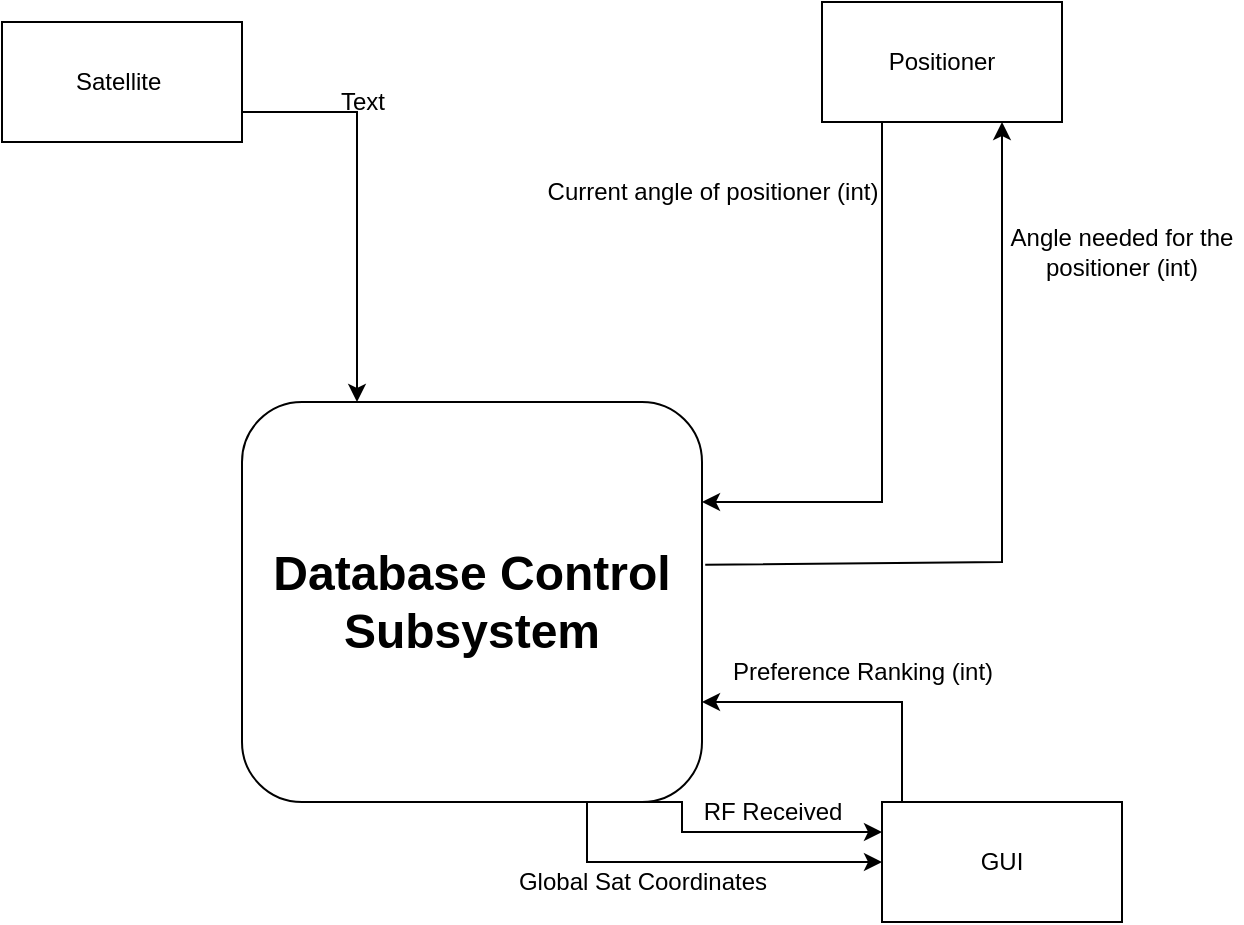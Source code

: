 <mxfile version="20.4.0" type="github">
  <diagram id="DgRbki_v6S4bZdSkkreO" name="Page-1">
    <mxGraphModel dx="600" dy="679" grid="1" gridSize="10" guides="1" tooltips="1" connect="1" arrows="1" fold="1" page="1" pageScale="1" pageWidth="850" pageHeight="1100" math="0" shadow="0">
      <root>
        <mxCell id="0" />
        <mxCell id="1" parent="0" />
        <mxCell id="mu_PKLuF-hdTC0U7xH1n-13" style="edgeStyle=orthogonalEdgeStyle;rounded=0;orthogonalLoop=1;jettySize=auto;html=1;exitX=0.75;exitY=1;exitDx=0;exitDy=0;entryX=0;entryY=0.5;entryDx=0;entryDy=0;" parent="1" source="mu_PKLuF-hdTC0U7xH1n-1" target="mu_PKLuF-hdTC0U7xH1n-8" edge="1">
          <mxGeometry relative="1" as="geometry" />
        </mxCell>
        <mxCell id="mu_PKLuF-hdTC0U7xH1n-15" style="edgeStyle=orthogonalEdgeStyle;rounded=0;orthogonalLoop=1;jettySize=auto;html=1;exitX=0.5;exitY=1;exitDx=0;exitDy=0;entryX=0;entryY=0.25;entryDx=0;entryDy=0;" parent="1" source="mu_PKLuF-hdTC0U7xH1n-1" target="mu_PKLuF-hdTC0U7xH1n-8" edge="1">
          <mxGeometry relative="1" as="geometry">
            <Array as="points">
              <mxPoint x="570" y="480" />
              <mxPoint x="570" y="495" />
            </Array>
          </mxGeometry>
        </mxCell>
        <mxCell id="mu_PKLuF-hdTC0U7xH1n-1" value="&lt;h1&gt;Database Control Subsystem&lt;/h1&gt;" style="rounded=1;whiteSpace=wrap;html=1;" parent="1" vertex="1">
          <mxGeometry x="350" y="280" width="230" height="200" as="geometry" />
        </mxCell>
        <mxCell id="mu_PKLuF-hdTC0U7xH1n-3" style="edgeStyle=orthogonalEdgeStyle;rounded=0;orthogonalLoop=1;jettySize=auto;html=1;exitX=0.25;exitY=1;exitDx=0;exitDy=0;entryX=1;entryY=0.25;entryDx=0;entryDy=0;" parent="1" source="mu_PKLuF-hdTC0U7xH1n-2" target="mu_PKLuF-hdTC0U7xH1n-1" edge="1">
          <mxGeometry relative="1" as="geometry">
            <mxPoint x="350" y="120" as="targetPoint" />
          </mxGeometry>
        </mxCell>
        <mxCell id="mu_PKLuF-hdTC0U7xH1n-2" value="Positioner" style="rounded=0;whiteSpace=wrap;html=1;" parent="1" vertex="1">
          <mxGeometry x="640" y="80" width="120" height="60" as="geometry" />
        </mxCell>
        <mxCell id="mu_PKLuF-hdTC0U7xH1n-4" value="Current angle of positioner (int)" style="text;html=1;align=center;verticalAlign=middle;resizable=0;points=[];autosize=1;strokeColor=none;fillColor=none;" parent="1" vertex="1">
          <mxGeometry x="490" y="160" width="190" height="30" as="geometry" />
        </mxCell>
        <mxCell id="mu_PKLuF-hdTC0U7xH1n-6" value="" style="endArrow=classic;html=1;rounded=0;exitX=1.007;exitY=0.407;exitDx=0;exitDy=0;exitPerimeter=0;entryX=0.75;entryY=1;entryDx=0;entryDy=0;" parent="1" source="mu_PKLuF-hdTC0U7xH1n-1" target="mu_PKLuF-hdTC0U7xH1n-2" edge="1">
          <mxGeometry width="50" height="50" relative="1" as="geometry">
            <mxPoint x="650" y="310" as="sourcePoint" />
            <mxPoint x="700" y="260" as="targetPoint" />
            <Array as="points">
              <mxPoint x="730" y="360" />
            </Array>
          </mxGeometry>
        </mxCell>
        <mxCell id="mu_PKLuF-hdTC0U7xH1n-7" value="Angle needed for the positioner (int)" style="text;html=1;strokeColor=none;fillColor=none;align=center;verticalAlign=middle;whiteSpace=wrap;rounded=0;" parent="1" vertex="1">
          <mxGeometry x="730" y="190" width="120" height="30" as="geometry" />
        </mxCell>
        <mxCell id="mu_PKLuF-hdTC0U7xH1n-9" style="edgeStyle=orthogonalEdgeStyle;rounded=0;orthogonalLoop=1;jettySize=auto;html=1;exitX=0;exitY=0.25;exitDx=0;exitDy=0;entryX=1;entryY=0.75;entryDx=0;entryDy=0;" parent="1" source="mu_PKLuF-hdTC0U7xH1n-8" target="mu_PKLuF-hdTC0U7xH1n-1" edge="1">
          <mxGeometry relative="1" as="geometry">
            <Array as="points">
              <mxPoint x="680" y="430" />
            </Array>
          </mxGeometry>
        </mxCell>
        <mxCell id="mu_PKLuF-hdTC0U7xH1n-8" value="GUI" style="rounded=0;whiteSpace=wrap;html=1;" parent="1" vertex="1">
          <mxGeometry x="670" y="480" width="120" height="60" as="geometry" />
        </mxCell>
        <mxCell id="mu_PKLuF-hdTC0U7xH1n-10" value="Preference Ranking (int)" style="text;html=1;align=center;verticalAlign=middle;resizable=0;points=[];autosize=1;strokeColor=none;fillColor=none;" parent="1" vertex="1">
          <mxGeometry x="585" y="400" width="150" height="30" as="geometry" />
        </mxCell>
        <mxCell id="mu_PKLuF-hdTC0U7xH1n-14" value="Global Sat Coordinates" style="text;html=1;align=center;verticalAlign=middle;resizable=0;points=[];autosize=1;strokeColor=none;fillColor=none;" parent="1" vertex="1">
          <mxGeometry x="475" y="505" width="150" height="30" as="geometry" />
        </mxCell>
        <mxCell id="mu_PKLuF-hdTC0U7xH1n-16" value="RF Received&lt;br&gt;" style="text;html=1;align=center;verticalAlign=middle;resizable=0;points=[];autosize=1;strokeColor=none;fillColor=none;" parent="1" vertex="1">
          <mxGeometry x="570" y="470" width="90" height="30" as="geometry" />
        </mxCell>
        <mxCell id="2fLi5len7IHJut-LdACm-2" style="edgeStyle=orthogonalEdgeStyle;rounded=0;orthogonalLoop=1;jettySize=auto;html=1;exitX=1;exitY=0.75;exitDx=0;exitDy=0;entryX=0.25;entryY=0;entryDx=0;entryDy=0;" edge="1" parent="1" source="2fLi5len7IHJut-LdACm-1" target="mu_PKLuF-hdTC0U7xH1n-1">
          <mxGeometry relative="1" as="geometry" />
        </mxCell>
        <mxCell id="2fLi5len7IHJut-LdACm-1" value="Satellite&amp;nbsp;" style="rounded=0;whiteSpace=wrap;html=1;" vertex="1" parent="1">
          <mxGeometry x="230" y="90" width="120" height="60" as="geometry" />
        </mxCell>
        <mxCell id="2fLi5len7IHJut-LdACm-3" value="Text" style="text;html=1;align=center;verticalAlign=middle;resizable=0;points=[];autosize=1;strokeColor=none;fillColor=none;" vertex="1" parent="1">
          <mxGeometry x="390" y="120" width="40" height="20" as="geometry" />
        </mxCell>
      </root>
    </mxGraphModel>
  </diagram>
</mxfile>
